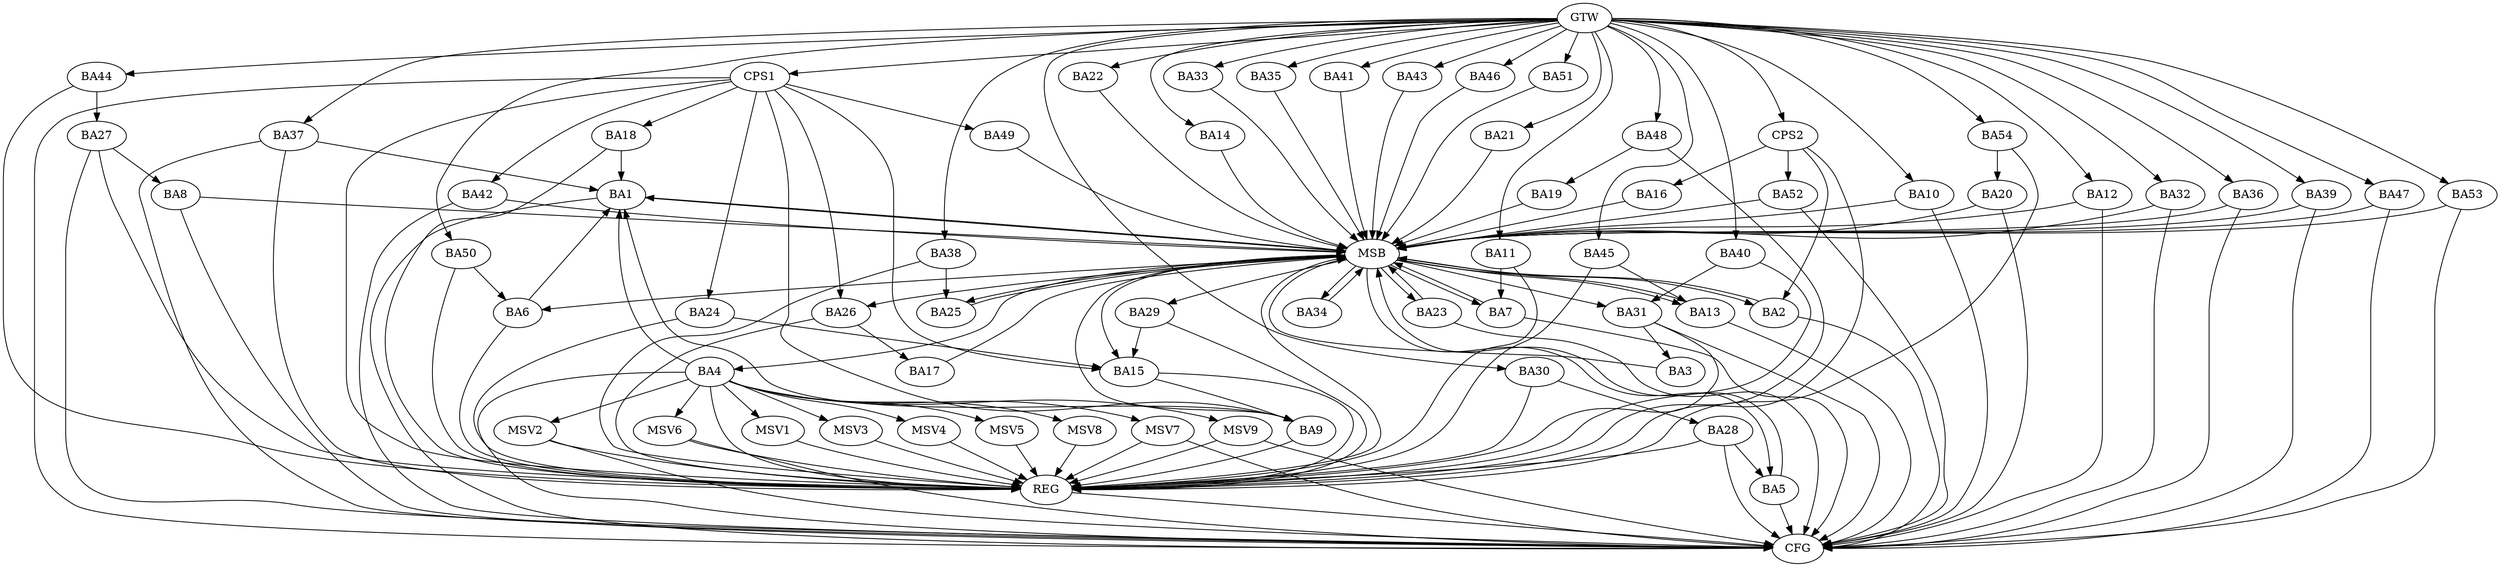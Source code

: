 strict digraph G {
  BA1 [ label="BA1" ];
  BA2 [ label="BA2" ];
  BA3 [ label="BA3" ];
  BA4 [ label="BA4" ];
  BA5 [ label="BA5" ];
  BA6 [ label="BA6" ];
  BA7 [ label="BA7" ];
  BA8 [ label="BA8" ];
  BA9 [ label="BA9" ];
  BA10 [ label="BA10" ];
  BA11 [ label="BA11" ];
  BA12 [ label="BA12" ];
  BA13 [ label="BA13" ];
  BA14 [ label="BA14" ];
  BA15 [ label="BA15" ];
  BA16 [ label="BA16" ];
  BA17 [ label="BA17" ];
  BA18 [ label="BA18" ];
  BA19 [ label="BA19" ];
  BA20 [ label="BA20" ];
  BA21 [ label="BA21" ];
  BA22 [ label="BA22" ];
  BA23 [ label="BA23" ];
  BA24 [ label="BA24" ];
  BA25 [ label="BA25" ];
  BA26 [ label="BA26" ];
  BA27 [ label="BA27" ];
  BA28 [ label="BA28" ];
  BA29 [ label="BA29" ];
  BA30 [ label="BA30" ];
  BA31 [ label="BA31" ];
  BA32 [ label="BA32" ];
  BA33 [ label="BA33" ];
  BA34 [ label="BA34" ];
  BA35 [ label="BA35" ];
  BA36 [ label="BA36" ];
  BA37 [ label="BA37" ];
  BA38 [ label="BA38" ];
  BA39 [ label="BA39" ];
  BA40 [ label="BA40" ];
  BA41 [ label="BA41" ];
  BA42 [ label="BA42" ];
  BA43 [ label="BA43" ];
  BA44 [ label="BA44" ];
  BA45 [ label="BA45" ];
  BA46 [ label="BA46" ];
  BA47 [ label="BA47" ];
  BA48 [ label="BA48" ];
  BA49 [ label="BA49" ];
  BA50 [ label="BA50" ];
  BA51 [ label="BA51" ];
  BA52 [ label="BA52" ];
  BA53 [ label="BA53" ];
  BA54 [ label="BA54" ];
  CPS1 [ label="CPS1" ];
  CPS2 [ label="CPS2" ];
  GTW [ label="GTW" ];
  REG [ label="REG" ];
  MSB [ label="MSB" ];
  CFG [ label="CFG" ];
  MSV1 [ label="MSV1" ];
  MSV2 [ label="MSV2" ];
  MSV3 [ label="MSV3" ];
  MSV4 [ label="MSV4" ];
  MSV5 [ label="MSV5" ];
  MSV6 [ label="MSV6" ];
  MSV7 [ label="MSV7" ];
  MSV8 [ label="MSV8" ];
  MSV9 [ label="MSV9" ];
  BA4 -> BA1;
  BA6 -> BA1;
  BA9 -> BA1;
  BA11 -> BA7;
  BA15 -> BA9;
  BA18 -> BA1;
  BA24 -> BA15;
  BA26 -> BA17;
  BA27 -> BA8;
  BA28 -> BA5;
  BA29 -> BA15;
  BA30 -> BA28;
  BA31 -> BA3;
  BA37 -> BA1;
  BA38 -> BA25;
  BA40 -> BA31;
  BA44 -> BA27;
  BA45 -> BA13;
  BA48 -> BA19;
  BA50 -> BA6;
  BA54 -> BA20;
  CPS1 -> BA9;
  CPS1 -> BA15;
  CPS1 -> BA42;
  CPS1 -> BA24;
  CPS1 -> BA49;
  CPS1 -> BA26;
  CPS1 -> BA18;
  CPS2 -> BA2;
  CPS2 -> BA16;
  CPS2 -> BA52;
  GTW -> BA10;
  GTW -> BA11;
  GTW -> BA12;
  GTW -> BA14;
  GTW -> BA21;
  GTW -> BA22;
  GTW -> BA30;
  GTW -> BA32;
  GTW -> BA33;
  GTW -> BA35;
  GTW -> BA36;
  GTW -> BA37;
  GTW -> BA38;
  GTW -> BA39;
  GTW -> BA40;
  GTW -> BA41;
  GTW -> BA43;
  GTW -> BA44;
  GTW -> BA45;
  GTW -> BA46;
  GTW -> BA47;
  GTW -> BA48;
  GTW -> BA50;
  GTW -> BA51;
  GTW -> BA53;
  GTW -> BA54;
  GTW -> CPS1;
  GTW -> CPS2;
  BA4 -> REG;
  BA6 -> REG;
  BA9 -> REG;
  BA11 -> REG;
  BA15 -> REG;
  BA18 -> REG;
  BA24 -> REG;
  BA26 -> REG;
  BA27 -> REG;
  BA28 -> REG;
  BA29 -> REG;
  BA30 -> REG;
  BA31 -> REG;
  BA37 -> REG;
  BA38 -> REG;
  BA40 -> REG;
  BA44 -> REG;
  BA45 -> REG;
  BA48 -> REG;
  BA50 -> REG;
  BA54 -> REG;
  CPS1 -> REG;
  CPS2 -> REG;
  BA1 -> MSB;
  MSB -> BA2;
  MSB -> REG;
  BA2 -> MSB;
  MSB -> BA1;
  BA3 -> MSB;
  BA5 -> MSB;
  MSB -> BA4;
  BA7 -> MSB;
  BA8 -> MSB;
  BA10 -> MSB;
  BA12 -> MSB;
  MSB -> BA9;
  BA13 -> MSB;
  BA14 -> MSB;
  MSB -> BA5;
  BA16 -> MSB;
  MSB -> BA7;
  BA17 -> MSB;
  MSB -> BA13;
  BA19 -> MSB;
  BA20 -> MSB;
  BA21 -> MSB;
  BA22 -> MSB;
  BA23 -> MSB;
  MSB -> BA6;
  BA25 -> MSB;
  BA32 -> MSB;
  BA33 -> MSB;
  BA34 -> MSB;
  MSB -> BA26;
  BA35 -> MSB;
  BA36 -> MSB;
  BA39 -> MSB;
  BA41 -> MSB;
  MSB -> BA25;
  BA42 -> MSB;
  MSB -> BA29;
  BA43 -> MSB;
  BA46 -> MSB;
  MSB -> BA23;
  BA47 -> MSB;
  MSB -> BA31;
  BA49 -> MSB;
  BA51 -> MSB;
  MSB -> BA34;
  BA52 -> MSB;
  MSB -> BA15;
  BA53 -> MSB;
  BA4 -> CFG;
  CPS1 -> CFG;
  BA10 -> CFG;
  BA5 -> CFG;
  BA13 -> CFG;
  BA53 -> CFG;
  BA20 -> CFG;
  BA37 -> CFG;
  BA23 -> CFG;
  BA7 -> CFG;
  BA2 -> CFG;
  BA1 -> CFG;
  BA42 -> CFG;
  BA52 -> CFG;
  BA47 -> CFG;
  BA39 -> CFG;
  BA28 -> CFG;
  BA36 -> CFG;
  BA12 -> CFG;
  BA31 -> CFG;
  BA8 -> CFG;
  BA27 -> CFG;
  BA32 -> CFG;
  REG -> CFG;
  BA4 -> MSV1;
  BA4 -> MSV2;
  BA4 -> MSV3;
  MSV1 -> REG;
  MSV2 -> REG;
  MSV2 -> CFG;
  MSV3 -> REG;
  BA4 -> MSV4;
  MSV4 -> REG;
  BA4 -> MSV5;
  BA4 -> MSV6;
  MSV5 -> REG;
  MSV6 -> REG;
  MSV6 -> CFG;
  BA4 -> MSV7;
  BA4 -> MSV8;
  MSV7 -> REG;
  MSV7 -> CFG;
  MSV8 -> REG;
  BA4 -> MSV9;
  MSV9 -> REG;
  MSV9 -> CFG;
}
